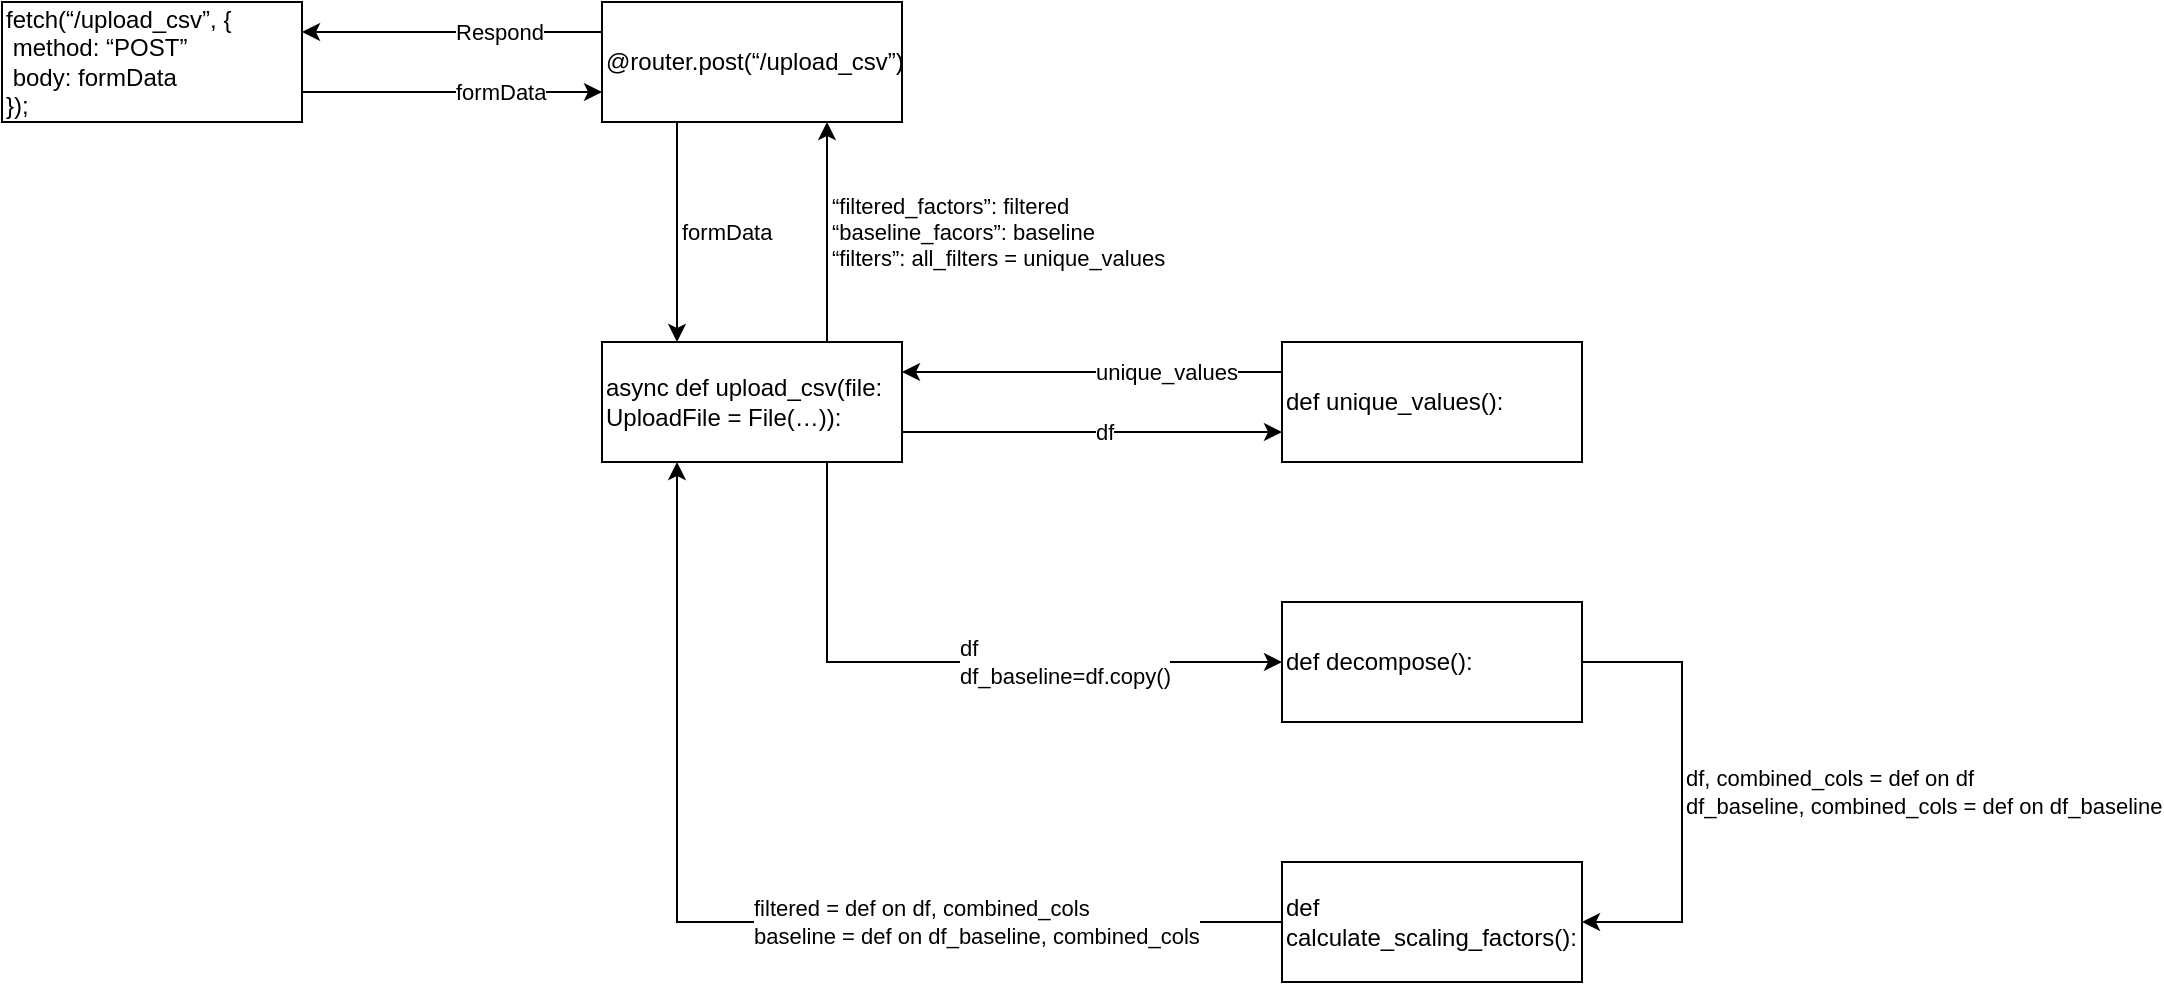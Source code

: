 <mxfile version="27.1.5">
  <diagram name="Страница — 1" id="1Pty1IVwLFPDANVCiap-">
    <mxGraphModel dx="1216" dy="671" grid="1" gridSize="10" guides="1" tooltips="1" connect="1" arrows="1" fold="1" page="1" pageScale="1" pageWidth="1920" pageHeight="1200" math="0" shadow="0">
      <root>
        <mxCell id="0" />
        <mxCell id="1" parent="0" />
        <mxCell id="kPqUrS7yO-hXkmZvU42--7" value="&lt;div&gt;formData&lt;/div&gt;" style="edgeStyle=orthogonalEdgeStyle;rounded=0;orthogonalLoop=1;jettySize=auto;html=1;entryX=0;entryY=0.75;entryDx=0;entryDy=0;align=left;exitX=1;exitY=0.75;exitDx=0;exitDy=0;" edge="1" parent="1" source="UMNibgqyA80OrGvs6mDP-1" target="kPqUrS7yO-hXkmZvU42--1">
          <mxGeometry relative="1" as="geometry" />
        </mxCell>
        <mxCell id="UMNibgqyA80OrGvs6mDP-1" value="&lt;div&gt;fetch(“/upload_csv”, {&lt;/div&gt;&lt;div&gt;&amp;nbsp;method: “POST”&lt;/div&gt;&lt;div&gt;&amp;nbsp;body: formData&lt;/div&gt;&lt;div&gt;});&lt;/div&gt;" style="rounded=0;html=1;align=left;whiteSpace=wrap;" parent="1" vertex="1">
          <mxGeometry x="130" y="130" width="150" height="60" as="geometry" />
        </mxCell>
        <mxCell id="kPqUrS7yO-hXkmZvU42--8" value="&lt;div&gt;formData&lt;/div&gt;" style="edgeStyle=orthogonalEdgeStyle;rounded=0;orthogonalLoop=1;jettySize=auto;html=1;entryX=0.25;entryY=0;entryDx=0;entryDy=0;exitX=0.25;exitY=1;exitDx=0;exitDy=0;align=left;" edge="1" parent="1" source="kPqUrS7yO-hXkmZvU42--1" target="kPqUrS7yO-hXkmZvU42--2">
          <mxGeometry relative="1" as="geometry" />
        </mxCell>
        <mxCell id="kPqUrS7yO-hXkmZvU42--16" value="&lt;div&gt;Respond&lt;/div&gt;" style="edgeStyle=orthogonalEdgeStyle;rounded=0;orthogonalLoop=1;jettySize=auto;html=1;exitX=0;exitY=0.25;exitDx=0;exitDy=0;entryX=1;entryY=0.25;entryDx=0;entryDy=0;align=left;" edge="1" parent="1" source="kPqUrS7yO-hXkmZvU42--1" target="UMNibgqyA80OrGvs6mDP-1">
          <mxGeometry relative="1" as="geometry" />
        </mxCell>
        <mxCell id="kPqUrS7yO-hXkmZvU42--1" value="&lt;div&gt;@router.post(“/upload_csv”)&lt;/div&gt;" style="rounded=0;html=1;align=left;whiteSpace=wrap;" vertex="1" parent="1">
          <mxGeometry x="430" y="130" width="150" height="60" as="geometry" />
        </mxCell>
        <mxCell id="kPqUrS7yO-hXkmZvU42--9" value="&lt;div&gt;df&lt;/div&gt;" style="edgeStyle=orthogonalEdgeStyle;rounded=0;orthogonalLoop=1;jettySize=auto;html=1;exitX=1;exitY=0.75;exitDx=0;exitDy=0;entryX=0;entryY=0.75;entryDx=0;entryDy=0;align=left;" edge="1" parent="1" source="kPqUrS7yO-hXkmZvU42--2" target="kPqUrS7yO-hXkmZvU42--3">
          <mxGeometry relative="1" as="geometry" />
        </mxCell>
        <mxCell id="kPqUrS7yO-hXkmZvU42--10" value="&lt;div&gt;df&lt;/div&gt;&lt;div&gt;df_baseline=df.copy()&lt;/div&gt;" style="edgeStyle=orthogonalEdgeStyle;rounded=0;orthogonalLoop=1;jettySize=auto;html=1;exitX=0.75;exitY=1;exitDx=0;exitDy=0;entryX=0;entryY=0.5;entryDx=0;entryDy=0;align=left;" edge="1" parent="1" source="kPqUrS7yO-hXkmZvU42--2" target="kPqUrS7yO-hXkmZvU42--4">
          <mxGeometry relative="1" as="geometry" />
        </mxCell>
        <mxCell id="kPqUrS7yO-hXkmZvU42--13" value="&lt;div&gt;“filtered_factors”: filtered&lt;/div&gt;&lt;div&gt;“baseline_facors”: baseline&lt;/div&gt;&lt;div&gt;“filters”: all_filters = unique_values&lt;/div&gt;" style="edgeStyle=orthogonalEdgeStyle;rounded=0;orthogonalLoop=1;jettySize=auto;html=1;exitX=0.75;exitY=0;exitDx=0;exitDy=0;entryX=0.75;entryY=1;entryDx=0;entryDy=0;align=left;" edge="1" parent="1" source="kPqUrS7yO-hXkmZvU42--2" target="kPqUrS7yO-hXkmZvU42--1">
          <mxGeometry x="0.005" relative="1" as="geometry">
            <mxPoint as="offset" />
          </mxGeometry>
        </mxCell>
        <mxCell id="kPqUrS7yO-hXkmZvU42--2" value="&lt;div&gt;async def upload_csv(file: UploadFile = File(…)):&lt;/div&gt;" style="rounded=0;html=1;align=left;whiteSpace=wrap;" vertex="1" parent="1">
          <mxGeometry x="430" y="300" width="150" height="60" as="geometry" />
        </mxCell>
        <mxCell id="kPqUrS7yO-hXkmZvU42--14" value="&lt;div&gt;unique_values&lt;/div&gt;" style="edgeStyle=orthogonalEdgeStyle;rounded=0;orthogonalLoop=1;jettySize=auto;html=1;exitX=0;exitY=0.25;exitDx=0;exitDy=0;entryX=1;entryY=0.25;entryDx=0;entryDy=0;align=left;" edge="1" parent="1" source="kPqUrS7yO-hXkmZvU42--3" target="kPqUrS7yO-hXkmZvU42--2">
          <mxGeometry relative="1" as="geometry" />
        </mxCell>
        <mxCell id="kPqUrS7yO-hXkmZvU42--3" value="&lt;div&gt;def unique_values():&lt;/div&gt;" style="rounded=0;html=1;align=left;whiteSpace=wrap;" vertex="1" parent="1">
          <mxGeometry x="770" y="300" width="150" height="60" as="geometry" />
        </mxCell>
        <mxCell id="kPqUrS7yO-hXkmZvU42--11" value="&lt;div&gt;df, combined_cols = def on df&lt;/div&gt;&lt;div&gt;df_baseline, combined_cols = def on df_baseline&lt;/div&gt;" style="edgeStyle=orthogonalEdgeStyle;rounded=0;orthogonalLoop=1;jettySize=auto;html=1;exitX=1;exitY=0.5;exitDx=0;exitDy=0;entryX=1;entryY=0.5;entryDx=0;entryDy=0;align=left;" edge="1" parent="1" source="kPqUrS7yO-hXkmZvU42--4" target="kPqUrS7yO-hXkmZvU42--5">
          <mxGeometry relative="1" as="geometry">
            <Array as="points">
              <mxPoint x="970" y="460" />
              <mxPoint x="970" y="590" />
            </Array>
          </mxGeometry>
        </mxCell>
        <mxCell id="kPqUrS7yO-hXkmZvU42--4" value="&lt;div&gt;def decompose():&lt;/div&gt;" style="rounded=0;html=1;align=left;whiteSpace=wrap;" vertex="1" parent="1">
          <mxGeometry x="770" y="430" width="150" height="60" as="geometry" />
        </mxCell>
        <mxCell id="kPqUrS7yO-hXkmZvU42--12" value="&lt;div&gt;filtered = def on df, combined_cols&lt;/div&gt;&lt;div&gt;baseline = def on df_baseline, combined_cols&lt;/div&gt;" style="edgeStyle=orthogonalEdgeStyle;rounded=0;orthogonalLoop=1;jettySize=auto;html=1;entryX=0.25;entryY=1;entryDx=0;entryDy=0;align=left;" edge="1" parent="1" source="kPqUrS7yO-hXkmZvU42--5" target="kPqUrS7yO-hXkmZvU42--2">
          <mxGeometry relative="1" as="geometry" />
        </mxCell>
        <mxCell id="kPqUrS7yO-hXkmZvU42--5" value="&lt;div&gt;def calculate_scaling_factors():&lt;/div&gt;" style="rounded=0;html=1;align=left;whiteSpace=wrap;" vertex="1" parent="1">
          <mxGeometry x="770" y="560" width="150" height="60" as="geometry" />
        </mxCell>
      </root>
    </mxGraphModel>
  </diagram>
</mxfile>

